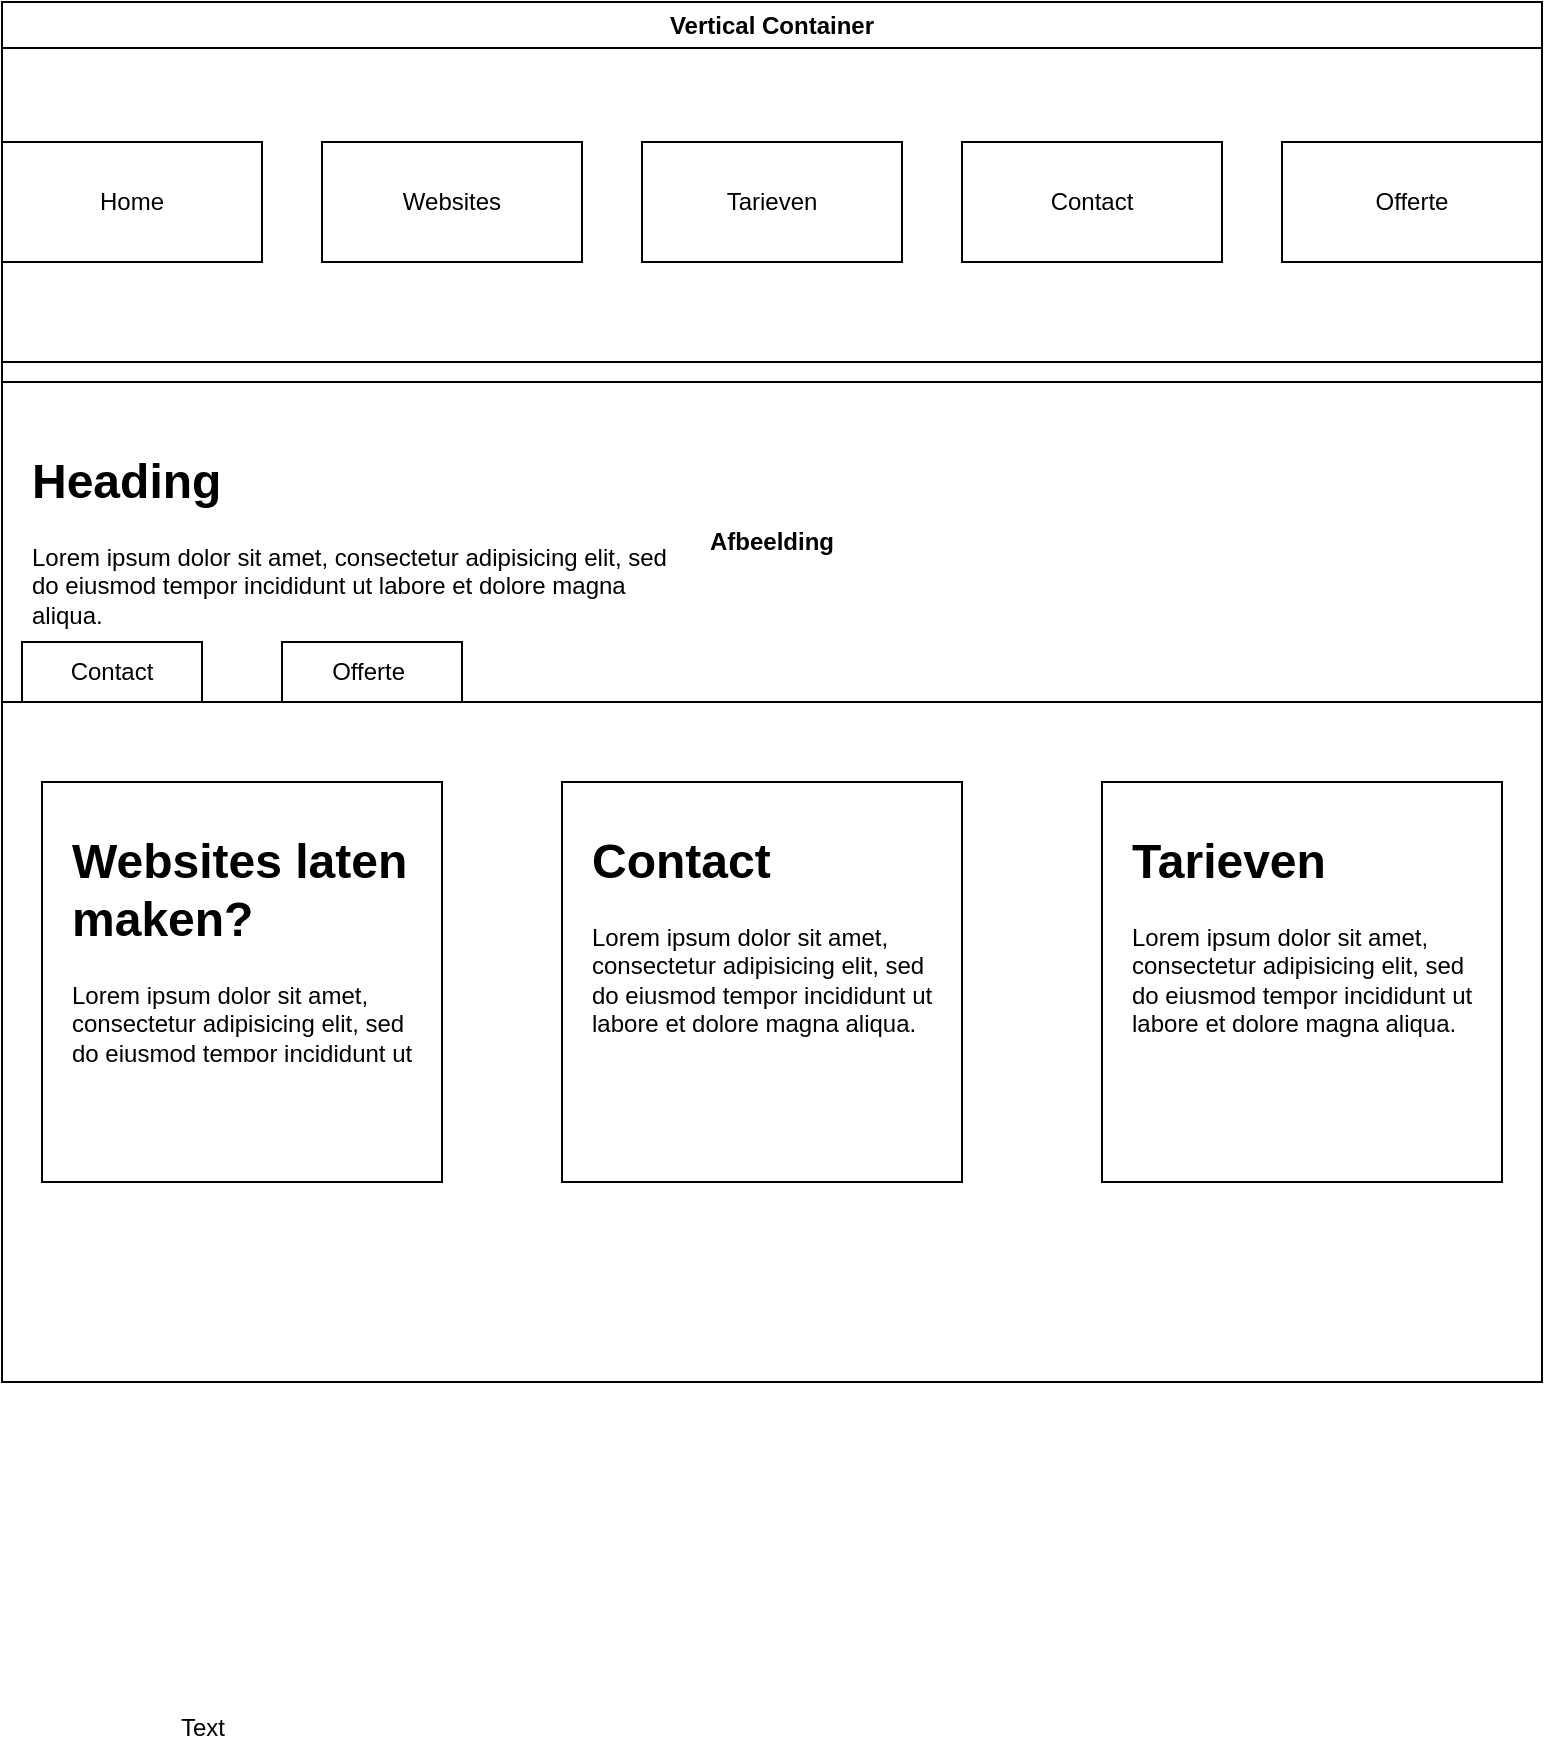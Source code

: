 <mxfile version="24.0.1" type="github" pages="3">
  <diagram name="Page-1" id="tmQ9e40nxh1JWdAEroh6">
    <mxGraphModel dx="1674" dy="746" grid="1" gridSize="10" guides="1" tooltips="1" connect="1" arrows="1" fold="1" page="1" pageScale="1" pageWidth="827" pageHeight="1169" math="0" shadow="0">
      <root>
        <mxCell id="0" />
        <mxCell id="1" parent="0" />
        <mxCell id="l1eg3TBRqfiFv47--grt-3" value="" style="rounded=0;whiteSpace=wrap;html=1;" parent="1" vertex="1">
          <mxGeometry y="140" width="770" height="170" as="geometry" />
        </mxCell>
        <mxCell id="G1y5s-EZ_aAA3iDIjYgn-1" value="Vertical Container" style="swimlane;whiteSpace=wrap;html=1;" parent="1" vertex="1">
          <mxGeometry y="130" width="770" height="690" as="geometry" />
        </mxCell>
        <mxCell id="G1y5s-EZ_aAA3iDIjYgn-5" value="Home" style="rounded=0;whiteSpace=wrap;html=1;" parent="G1y5s-EZ_aAA3iDIjYgn-1" vertex="1">
          <mxGeometry y="70" width="130" height="60" as="geometry" />
        </mxCell>
        <mxCell id="G1y5s-EZ_aAA3iDIjYgn-6" value="Websites" style="rounded=0;whiteSpace=wrap;html=1;" parent="G1y5s-EZ_aAA3iDIjYgn-1" vertex="1">
          <mxGeometry x="160" y="70" width="130" height="60" as="geometry" />
        </mxCell>
        <mxCell id="G1y5s-EZ_aAA3iDIjYgn-7" value="Tarieven" style="rounded=0;whiteSpace=wrap;html=1;" parent="G1y5s-EZ_aAA3iDIjYgn-1" vertex="1">
          <mxGeometry x="320" y="70" width="130" height="60" as="geometry" />
        </mxCell>
        <mxCell id="G1y5s-EZ_aAA3iDIjYgn-8" value="Contact" style="rounded=0;whiteSpace=wrap;html=1;" parent="G1y5s-EZ_aAA3iDIjYgn-1" vertex="1">
          <mxGeometry x="480" y="70" width="130" height="60" as="geometry" />
        </mxCell>
        <mxCell id="G1y5s-EZ_aAA3iDIjYgn-10" value="Offerte" style="rounded=0;whiteSpace=wrap;html=1;" parent="G1y5s-EZ_aAA3iDIjYgn-1" vertex="1">
          <mxGeometry x="640" y="70" width="130" height="60" as="geometry" />
        </mxCell>
        <mxCell id="G1y5s-EZ_aAA3iDIjYgn-11" value="&lt;b&gt;Afbeelding&lt;/b&gt;" style="rounded=0;whiteSpace=wrap;html=1;" parent="G1y5s-EZ_aAA3iDIjYgn-1" vertex="1">
          <mxGeometry y="190" width="770" height="160" as="geometry" />
        </mxCell>
        <mxCell id="G1y5s-EZ_aAA3iDIjYgn-12" value="&lt;h1&gt;Heading&lt;/h1&gt;&lt;p&gt;Lorem ipsum dolor sit amet, consectetur adipisicing elit, sed do eiusmod tempor incididunt ut labore et dolore magna aliqua.&lt;/p&gt;" style="text;html=1;spacing=5;spacingTop=-20;whiteSpace=wrap;overflow=hidden;rounded=0;" parent="G1y5s-EZ_aAA3iDIjYgn-1" vertex="1">
          <mxGeometry x="10" y="220" width="330" height="120" as="geometry" />
        </mxCell>
        <mxCell id="G1y5s-EZ_aAA3iDIjYgn-13" value="Contact" style="rounded=0;whiteSpace=wrap;html=1;" parent="G1y5s-EZ_aAA3iDIjYgn-1" vertex="1">
          <mxGeometry x="10" y="320" width="90" height="30" as="geometry" />
        </mxCell>
        <mxCell id="G1y5s-EZ_aAA3iDIjYgn-14" value="Offerte&amp;nbsp;" style="rounded=0;whiteSpace=wrap;html=1;" parent="G1y5s-EZ_aAA3iDIjYgn-1" vertex="1">
          <mxGeometry x="140" y="320" width="90" height="30" as="geometry" />
        </mxCell>
        <mxCell id="G1y5s-EZ_aAA3iDIjYgn-15" value="" style="whiteSpace=wrap;html=1;aspect=fixed;" parent="G1y5s-EZ_aAA3iDIjYgn-1" vertex="1">
          <mxGeometry x="20" y="390" width="200" height="200" as="geometry" />
        </mxCell>
        <mxCell id="G1y5s-EZ_aAA3iDIjYgn-16" value="" style="whiteSpace=wrap;html=1;aspect=fixed;" parent="G1y5s-EZ_aAA3iDIjYgn-1" vertex="1">
          <mxGeometry x="280" y="390" width="200" height="200" as="geometry" />
        </mxCell>
        <mxCell id="G1y5s-EZ_aAA3iDIjYgn-17" value="" style="whiteSpace=wrap;html=1;aspect=fixed;" parent="G1y5s-EZ_aAA3iDIjYgn-1" vertex="1">
          <mxGeometry x="550" y="390" width="200" height="200" as="geometry" />
        </mxCell>
        <mxCell id="G1y5s-EZ_aAA3iDIjYgn-18" value="&lt;h1&gt;Websites laten maken?&lt;/h1&gt;&lt;p&gt;Lorem ipsum dolor sit amet, consectetur adipisicing elit, sed do eiusmod tempor incididunt ut labore et dolore magna aliqua.&lt;/p&gt;" style="text;html=1;spacing=5;spacingTop=-20;whiteSpace=wrap;overflow=hidden;rounded=0;" parent="G1y5s-EZ_aAA3iDIjYgn-1" vertex="1">
          <mxGeometry x="30" y="410" width="190" height="120" as="geometry" />
        </mxCell>
        <mxCell id="G1y5s-EZ_aAA3iDIjYgn-19" value="&lt;h1&gt;Contact&lt;/h1&gt;&lt;p&gt;Lorem ipsum dolor sit amet, consectetur adipisicing elit, sed do eiusmod tempor incididunt ut labore et dolore magna aliqua.&lt;/p&gt;" style="text;html=1;spacing=5;spacingTop=-20;whiteSpace=wrap;overflow=hidden;rounded=0;" parent="G1y5s-EZ_aAA3iDIjYgn-1" vertex="1">
          <mxGeometry x="290" y="410" width="190" height="120" as="geometry" />
        </mxCell>
        <mxCell id="G1y5s-EZ_aAA3iDIjYgn-20" value="&lt;h1&gt;Tarieven&lt;/h1&gt;&lt;p&gt;Lorem ipsum dolor sit amet, consectetur adipisicing elit, sed do eiusmod tempor incididunt ut labore et dolore magna aliqua.&lt;/p&gt;" style="text;html=1;spacing=5;spacingTop=-20;whiteSpace=wrap;overflow=hidden;rounded=0;" parent="G1y5s-EZ_aAA3iDIjYgn-1" vertex="1">
          <mxGeometry x="560" y="410" width="190" height="120" as="geometry" />
        </mxCell>
        <mxCell id="2n2t2q-_wypfbj1Rm2si-1" value="Text" style="text;html=1;align=center;verticalAlign=middle;resizable=0;points=[];autosize=1;strokeColor=none;fillColor=none;" parent="1" vertex="1">
          <mxGeometry x="80" y="978" width="40" height="30" as="geometry" />
        </mxCell>
      </root>
    </mxGraphModel>
  </diagram>
  <diagram id="6Hgg_BgS-tH3E1acFk2D" name="Page-2">
    <mxGraphModel dx="1674" dy="746" grid="1" gridSize="10" guides="1" tooltips="1" connect="1" arrows="1" fold="1" page="1" pageScale="1" pageWidth="827" pageHeight="1169" math="0" shadow="0">
      <root>
        <mxCell id="0" />
        <mxCell id="1" parent="0" />
        <mxCell id="uyBDZ7fxmoUeEEQm8P8h-5" value="Tarieven" style="swimlane;startSize=23;" parent="1" vertex="1">
          <mxGeometry x="40" y="60" width="770" height="760" as="geometry" />
        </mxCell>
        <mxCell id="vQExG8nEpNExe06jKn9C-5" value="" style="rounded=0;whiteSpace=wrap;html=1;" parent="uyBDZ7fxmoUeEEQm8P8h-5" vertex="1">
          <mxGeometry y="390" width="770" height="320" as="geometry" />
        </mxCell>
        <mxCell id="vQExG8nEpNExe06jKn9C-9" value="" style="line;strokeWidth=4;direction=south;html=1;perimeter=backbonePerimeter;points=[];outlineConnect=0;" parent="uyBDZ7fxmoUeEEQm8P8h-5" vertex="1">
          <mxGeometry x="230" y="390" width="10" height="320" as="geometry" />
        </mxCell>
        <mxCell id="vQExG8nEpNExe06jKn9C-10" value="" style="line;strokeWidth=4;direction=south;html=1;perimeter=backbonePerimeter;points=[];outlineConnect=0;" parent="uyBDZ7fxmoUeEEQm8P8h-5" vertex="1">
          <mxGeometry x="520" y="390" width="10" height="320" as="geometry" />
        </mxCell>
        <mxCell id="vQExG8nEpNExe06jKn9C-12" value="Prijs" style="text;html=1;align=center;verticalAlign=middle;whiteSpace=wrap;rounded=0;" parent="uyBDZ7fxmoUeEEQm8P8h-5" vertex="1">
          <mxGeometry x="50" y="480" width="130" height="90" as="geometry" />
        </mxCell>
        <mxCell id="vQExG8nEpNExe06jKn9C-13" value="Prijs" style="text;html=1;align=center;verticalAlign=middle;whiteSpace=wrap;rounded=0;" parent="uyBDZ7fxmoUeEEQm8P8h-5" vertex="1">
          <mxGeometry x="350" y="510" width="60" height="30" as="geometry" />
        </mxCell>
        <mxCell id="vQExG8nEpNExe06jKn9C-14" value="Prijs" style="text;html=1;align=center;verticalAlign=middle;whiteSpace=wrap;rounded=0;" parent="uyBDZ7fxmoUeEEQm8P8h-5" vertex="1">
          <mxGeometry x="630" y="510" width="60" height="30" as="geometry" />
        </mxCell>
        <mxCell id="rOql2AAFC4X1AwCDU8Pm-1" value="Kopen" style="labelPosition=center;verticalLabelPosition=middle;align=center;html=1;shape=mxgraph.basic.button;dx=10;whiteSpace=wrap;" vertex="1" parent="uyBDZ7fxmoUeEEQm8P8h-5">
          <mxGeometry x="65" y="610" width="100" height="60" as="geometry" />
        </mxCell>
        <mxCell id="rOql2AAFC4X1AwCDU8Pm-2" value="Kopen" style="labelPosition=center;verticalLabelPosition=middle;align=center;html=1;shape=mxgraph.basic.button;dx=10;whiteSpace=wrap;" vertex="1" parent="uyBDZ7fxmoUeEEQm8P8h-5">
          <mxGeometry x="324" y="610" width="100" height="60" as="geometry" />
        </mxCell>
        <mxCell id="rOql2AAFC4X1AwCDU8Pm-3" value="Kopen" style="labelPosition=center;verticalLabelPosition=middle;align=center;html=1;shape=mxgraph.basic.button;dx=10;whiteSpace=wrap;" vertex="1" parent="uyBDZ7fxmoUeEEQm8P8h-5">
          <mxGeometry x="600" y="610" width="100" height="60" as="geometry" />
        </mxCell>
        <mxCell id="vQExG8nEpNExe06jKn9C-1" value="" style="rounded=0;whiteSpace=wrap;html=1;" parent="uyBDZ7fxmoUeEEQm8P8h-5" vertex="1">
          <mxGeometry y="140" width="770" height="90" as="geometry" />
        </mxCell>
        <mxCell id="vQExG8nEpNExe06jKn9C-2" value="Tarieven" style="text;strokeColor=none;fillColor=none;html=1;fontSize=24;fontStyle=1;verticalAlign=middle;align=center;" parent="uyBDZ7fxmoUeEEQm8P8h-5" vertex="1">
          <mxGeometry x="200" y="125" width="330" height="120" as="geometry" />
        </mxCell>
        <mxCell id="noKy9AZO7RH04gQaWoQG-1" value="" style="rounded=0;whiteSpace=wrap;html=1;" vertex="1" parent="uyBDZ7fxmoUeEEQm8P8h-5">
          <mxGeometry y="20" width="780" height="130" as="geometry" />
        </mxCell>
        <mxCell id="noKy9AZO7RH04gQaWoQG-6" value="Websites" style="rounded=0;whiteSpace=wrap;html=1;" vertex="1" parent="uyBDZ7fxmoUeEEQm8P8h-5">
          <mxGeometry x="180" y="50" width="130" height="60" as="geometry" />
        </mxCell>
        <mxCell id="noKy9AZO7RH04gQaWoQG-5" value="Home" style="rounded=0;whiteSpace=wrap;html=1;" vertex="1" parent="uyBDZ7fxmoUeEEQm8P8h-5">
          <mxGeometry x="10" y="50" width="130" height="60" as="geometry" />
        </mxCell>
        <mxCell id="noKy9AZO7RH04gQaWoQG-2" value="Tarieven" style="rounded=0;whiteSpace=wrap;html=1;" vertex="1" parent="uyBDZ7fxmoUeEEQm8P8h-5">
          <mxGeometry x="350" y="50" width="130" height="60" as="geometry" />
        </mxCell>
        <mxCell id="noKy9AZO7RH04gQaWoQG-3" value="Contact" style="rounded=0;whiteSpace=wrap;html=1;" vertex="1" parent="uyBDZ7fxmoUeEEQm8P8h-5">
          <mxGeometry x="500" y="50" width="130" height="60" as="geometry" />
        </mxCell>
        <mxCell id="noKy9AZO7RH04gQaWoQG-17" style="edgeStyle=orthogonalEdgeStyle;rounded=0;orthogonalLoop=1;jettySize=auto;html=1;exitX=1;exitY=0.5;exitDx=0;exitDy=0;" edge="1" parent="uyBDZ7fxmoUeEEQm8P8h-5" source="uyBDZ7fxmoUeEEQm8P8h-5" target="noKy9AZO7RH04gQaWoQG-1">
          <mxGeometry relative="1" as="geometry" />
        </mxCell>
        <mxCell id="noKy9AZO7RH04gQaWoQG-4" value="Offerte" style="rounded=0;whiteSpace=wrap;html=1;" vertex="1" parent="uyBDZ7fxmoUeEEQm8P8h-5">
          <mxGeometry x="650" y="50" width="130" height="60" as="geometry" />
        </mxCell>
        <mxCell id="vQExG8nEpNExe06jKn9C-3" value="" style="rounded=0;whiteSpace=wrap;html=1;" parent="1" vertex="1">
          <mxGeometry x="40" y="290" width="770" height="160" as="geometry" />
        </mxCell>
        <mxCell id="vQExG8nEpNExe06jKn9C-4" value="&lt;h1&gt;Korte inleiding&amp;nbsp;&lt;/h1&gt;&lt;p&gt;Lorem ipsum dolor sit amet, consectetur adipisicing elit, sed do eiusmod tempor incididunt ut labore et dolore magna aliqua.&lt;/p&gt;" style="text;html=1;spacing=5;spacingTop=-20;whiteSpace=wrap;overflow=hidden;rounded=0;" parent="1" vertex="1">
          <mxGeometry x="330" y="310" width="190" height="120" as="geometry" />
        </mxCell>
      </root>
    </mxGraphModel>
  </diagram>
  <diagram id="ruhERpjC7Zp-P3b4VHdt" name="Page-3">
    <mxGraphModel dx="1674" dy="746" grid="1" gridSize="10" guides="1" tooltips="1" connect="1" arrows="1" fold="1" page="1" pageScale="1" pageWidth="827" pageHeight="1169" math="0" shadow="0">
      <root>
        <mxCell id="0" />
        <mxCell id="1" parent="0" />
        <mxCell id="pJDFT5MubdfQpC6iEkcr-1" value="Vertical Container" style="swimlane;whiteSpace=wrap;html=1;" vertex="1" parent="1">
          <mxGeometry x="80" y="40" width="780" height="670" as="geometry" />
        </mxCell>
        <mxCell id="pJDFT5MubdfQpC6iEkcr-2" value="" style="rounded=0;whiteSpace=wrap;html=1;" vertex="1" parent="pJDFT5MubdfQpC6iEkcr-1">
          <mxGeometry y="20" width="780" height="130" as="geometry" />
        </mxCell>
        <mxCell id="7qUyOB07G5cVXllye7Af-1" value="Home" style="rounded=0;whiteSpace=wrap;html=1;" vertex="1" parent="pJDFT5MubdfQpC6iEkcr-1">
          <mxGeometry x="10" y="55" width="130" height="60" as="geometry" />
        </mxCell>
        <mxCell id="7qUyOB07G5cVXllye7Af-2" value="Websites" style="rounded=0;whiteSpace=wrap;html=1;" vertex="1" parent="pJDFT5MubdfQpC6iEkcr-1">
          <mxGeometry x="170" y="55" width="130" height="60" as="geometry" />
        </mxCell>
        <mxCell id="7qUyOB07G5cVXllye7Af-3" value="Tarieven" style="rounded=0;whiteSpace=wrap;html=1;" vertex="1" parent="pJDFT5MubdfQpC6iEkcr-1">
          <mxGeometry x="330" y="55" width="130" height="60" as="geometry" />
        </mxCell>
        <mxCell id="7qUyOB07G5cVXllye7Af-7" value="" style="edgeStyle=orthogonalEdgeStyle;rounded=0;orthogonalLoop=1;jettySize=auto;html=1;" edge="1" parent="pJDFT5MubdfQpC6iEkcr-1" source="7qUyOB07G5cVXllye7Af-4" target="7qUyOB07G5cVXllye7Af-5">
          <mxGeometry relative="1" as="geometry" />
        </mxCell>
        <mxCell id="7qUyOB07G5cVXllye7Af-4" value="Contact" style="rounded=0;whiteSpace=wrap;html=1;" vertex="1" parent="pJDFT5MubdfQpC6iEkcr-1">
          <mxGeometry x="490" y="55" width="130" height="60" as="geometry" />
        </mxCell>
        <mxCell id="7qUyOB07G5cVXllye7Af-5" value="Offerte" style="rounded=0;whiteSpace=wrap;html=1;" vertex="1" parent="pJDFT5MubdfQpC6iEkcr-1">
          <mxGeometry x="650" y="55" width="130" height="60" as="geometry" />
        </mxCell>
        <mxCell id="7qUyOB07G5cVXllye7Af-10" value="Home" style="rounded=0;whiteSpace=wrap;html=1;" vertex="1" parent="pJDFT5MubdfQpC6iEkcr-1">
          <mxGeometry x="20" y="55" width="130" height="60" as="geometry" />
        </mxCell>
        <mxCell id="7qUyOB07G5cVXllye7Af-11" value="Websites" style="rounded=0;whiteSpace=wrap;html=1;" vertex="1" parent="pJDFT5MubdfQpC6iEkcr-1">
          <mxGeometry x="180" y="55" width="130" height="60" as="geometry" />
        </mxCell>
      </root>
    </mxGraphModel>
  </diagram>
</mxfile>
